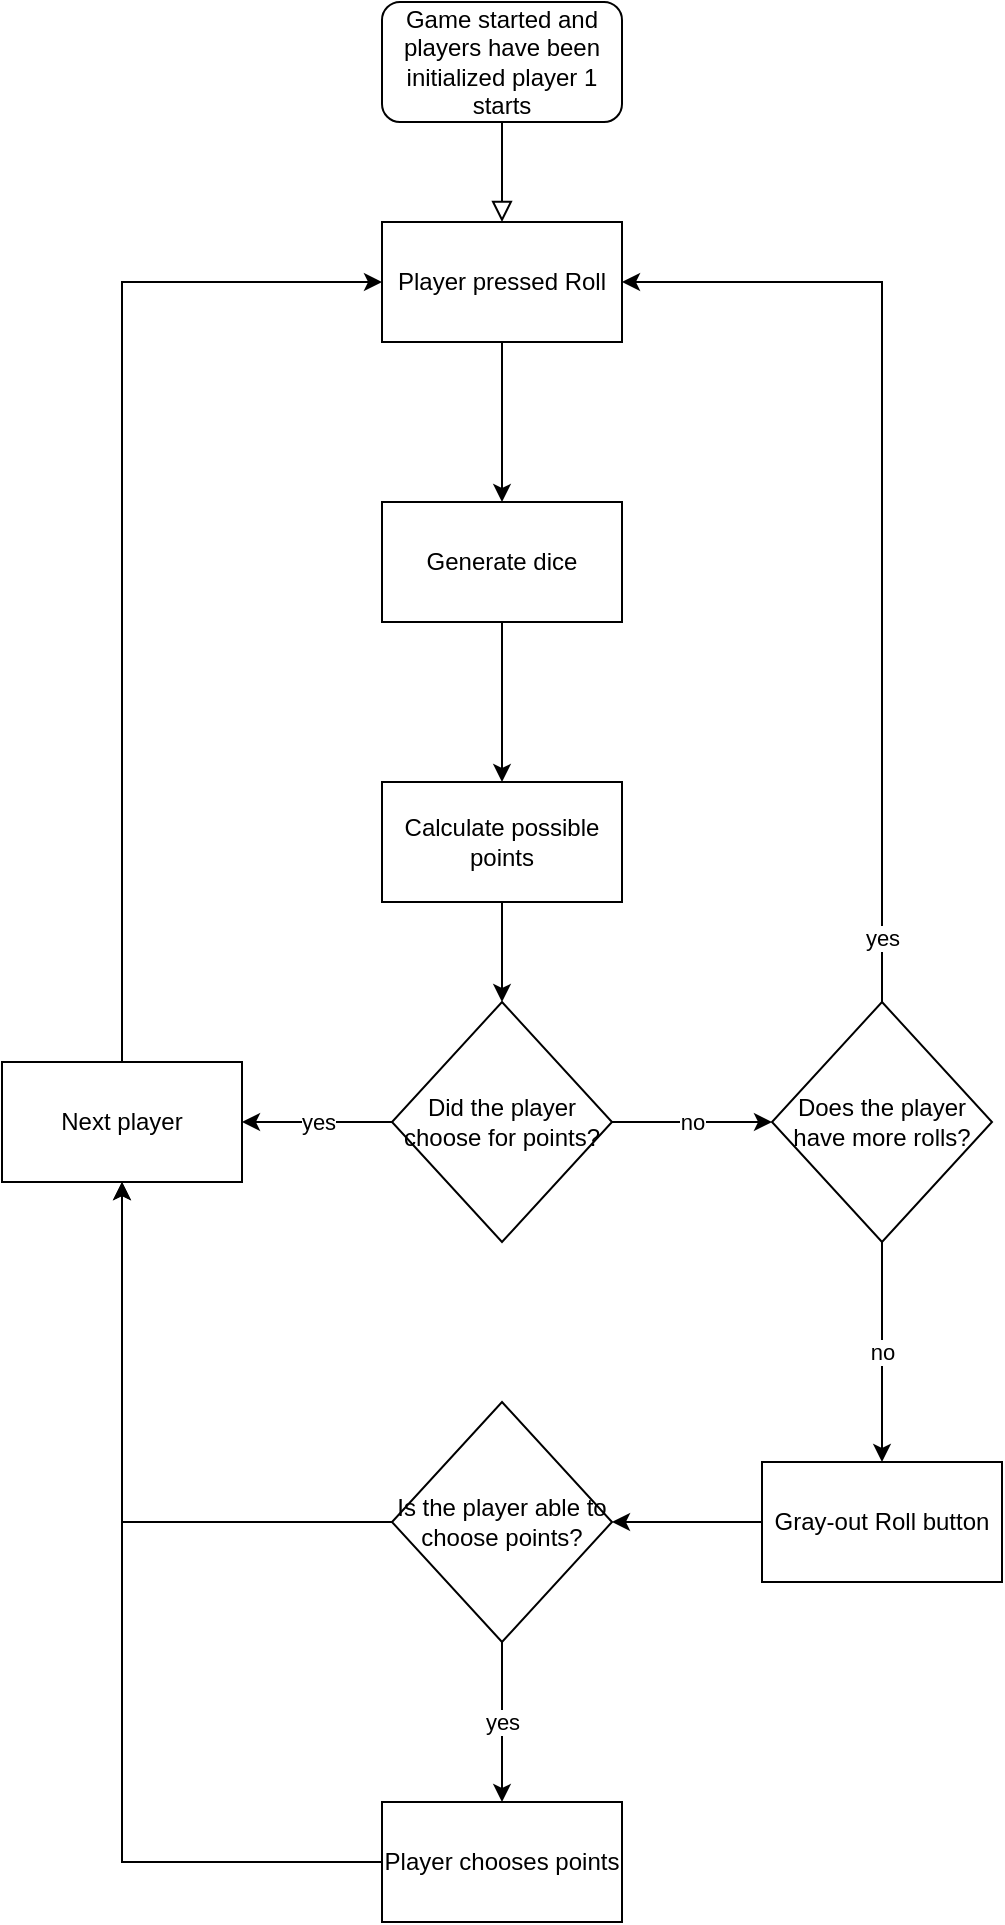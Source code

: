 <mxfile version="20.0.4" type="device"><diagram id="C5RBs43oDa-KdzZeNtuy" name="Page-1"><mxGraphModel dx="2857" dy="1123" grid="1" gridSize="10" guides="1" tooltips="1" connect="1" arrows="1" fold="1" page="1" pageScale="1" pageWidth="827" pageHeight="1169" math="0" shadow="0"><root><mxCell id="WIyWlLk6GJQsqaUBKTNV-0"/><mxCell id="WIyWlLk6GJQsqaUBKTNV-1" parent="WIyWlLk6GJQsqaUBKTNV-0"/><mxCell id="WIyWlLk6GJQsqaUBKTNV-2" value="" style="rounded=0;html=1;jettySize=auto;orthogonalLoop=1;fontSize=11;endArrow=block;endFill=0;endSize=8;strokeWidth=1;shadow=0;labelBackgroundColor=none;edgeStyle=orthogonalEdgeStyle;" parent="WIyWlLk6GJQsqaUBKTNV-1" source="WIyWlLk6GJQsqaUBKTNV-3" edge="1"><mxGeometry relative="1" as="geometry"><mxPoint x="220" y="170" as="targetPoint"/></mxGeometry></mxCell><mxCell id="WIyWlLk6GJQsqaUBKTNV-3" value="Game started and players have been initialized player 1 starts" style="rounded=1;whiteSpace=wrap;html=1;fontSize=12;glass=0;strokeWidth=1;shadow=0;" parent="WIyWlLk6GJQsqaUBKTNV-1" vertex="1"><mxGeometry x="160" y="60" width="120" height="60" as="geometry"/></mxCell><mxCell id="wFGha_uWK8iRYU_AFVjm-7" value="" style="edgeStyle=orthogonalEdgeStyle;rounded=0;orthogonalLoop=1;jettySize=auto;html=1;" edge="1" parent="WIyWlLk6GJQsqaUBKTNV-1" source="wFGha_uWK8iRYU_AFVjm-1" target="wFGha_uWK8iRYU_AFVjm-6"><mxGeometry relative="1" as="geometry"/></mxCell><mxCell id="wFGha_uWK8iRYU_AFVjm-1" value="Player pressed Roll" style="rounded=0;whiteSpace=wrap;html=1;" vertex="1" parent="WIyWlLk6GJQsqaUBKTNV-1"><mxGeometry x="160" y="170" width="120" height="60" as="geometry"/></mxCell><mxCell id="wFGha_uWK8iRYU_AFVjm-9" value="" style="edgeStyle=orthogonalEdgeStyle;rounded=0;orthogonalLoop=1;jettySize=auto;html=1;" edge="1" parent="WIyWlLk6GJQsqaUBKTNV-1" source="wFGha_uWK8iRYU_AFVjm-6" target="wFGha_uWK8iRYU_AFVjm-8"><mxGeometry relative="1" as="geometry"/></mxCell><mxCell id="wFGha_uWK8iRYU_AFVjm-6" value="Generate dice" style="rounded=0;whiteSpace=wrap;html=1;" vertex="1" parent="WIyWlLk6GJQsqaUBKTNV-1"><mxGeometry x="160" y="310" width="120" height="60" as="geometry"/></mxCell><mxCell id="wFGha_uWK8iRYU_AFVjm-11" value="" style="edgeStyle=orthogonalEdgeStyle;rounded=0;orthogonalLoop=1;jettySize=auto;html=1;" edge="1" parent="WIyWlLk6GJQsqaUBKTNV-1" source="wFGha_uWK8iRYU_AFVjm-8" target="wFGha_uWK8iRYU_AFVjm-10"><mxGeometry relative="1" as="geometry"/></mxCell><mxCell id="wFGha_uWK8iRYU_AFVjm-8" value="Calculate possible points" style="rounded=0;whiteSpace=wrap;html=1;" vertex="1" parent="WIyWlLk6GJQsqaUBKTNV-1"><mxGeometry x="160" y="450" width="120" height="60" as="geometry"/></mxCell><mxCell id="wFGha_uWK8iRYU_AFVjm-13" value="yes" style="edgeStyle=orthogonalEdgeStyle;rounded=0;orthogonalLoop=1;jettySize=auto;html=1;" edge="1" parent="WIyWlLk6GJQsqaUBKTNV-1" source="wFGha_uWK8iRYU_AFVjm-10" target="wFGha_uWK8iRYU_AFVjm-12"><mxGeometry relative="1" as="geometry"/></mxCell><mxCell id="wFGha_uWK8iRYU_AFVjm-16" value="no" style="edgeStyle=orthogonalEdgeStyle;rounded=0;orthogonalLoop=1;jettySize=auto;html=1;" edge="1" parent="WIyWlLk6GJQsqaUBKTNV-1" source="wFGha_uWK8iRYU_AFVjm-10" target="wFGha_uWK8iRYU_AFVjm-15"><mxGeometry relative="1" as="geometry"/></mxCell><mxCell id="wFGha_uWK8iRYU_AFVjm-10" value="Did the player choose for points?" style="rhombus;whiteSpace=wrap;html=1;rounded=0;" vertex="1" parent="WIyWlLk6GJQsqaUBKTNV-1"><mxGeometry x="165" y="560" width="110" height="120" as="geometry"/></mxCell><mxCell id="wFGha_uWK8iRYU_AFVjm-14" style="edgeStyle=orthogonalEdgeStyle;rounded=0;orthogonalLoop=1;jettySize=auto;html=1;exitX=0.5;exitY=0;exitDx=0;exitDy=0;entryX=0;entryY=0.5;entryDx=0;entryDy=0;" edge="1" parent="WIyWlLk6GJQsqaUBKTNV-1" source="wFGha_uWK8iRYU_AFVjm-12" target="wFGha_uWK8iRYU_AFVjm-1"><mxGeometry relative="1" as="geometry"/></mxCell><mxCell id="wFGha_uWK8iRYU_AFVjm-12" value="Next player" style="whiteSpace=wrap;html=1;rounded=0;" vertex="1" parent="WIyWlLk6GJQsqaUBKTNV-1"><mxGeometry x="-30" y="590" width="120" height="60" as="geometry"/></mxCell><mxCell id="wFGha_uWK8iRYU_AFVjm-19" style="edgeStyle=orthogonalEdgeStyle;rounded=0;orthogonalLoop=1;jettySize=auto;html=1;exitX=0.5;exitY=0;exitDx=0;exitDy=0;entryX=1;entryY=0.5;entryDx=0;entryDy=0;" edge="1" parent="WIyWlLk6GJQsqaUBKTNV-1" source="wFGha_uWK8iRYU_AFVjm-15" target="wFGha_uWK8iRYU_AFVjm-1"><mxGeometry relative="1" as="geometry"/></mxCell><mxCell id="wFGha_uWK8iRYU_AFVjm-20" value="yes" style="edgeLabel;html=1;align=center;verticalAlign=middle;resizable=0;points=[];" vertex="1" connectable="0" parent="wFGha_uWK8iRYU_AFVjm-19"><mxGeometry x="-0.869" relative="1" as="geometry"><mxPoint as="offset"/></mxGeometry></mxCell><mxCell id="wFGha_uWK8iRYU_AFVjm-22" value="no" style="edgeStyle=orthogonalEdgeStyle;rounded=0;orthogonalLoop=1;jettySize=auto;html=1;" edge="1" parent="WIyWlLk6GJQsqaUBKTNV-1" source="wFGha_uWK8iRYU_AFVjm-15" target="wFGha_uWK8iRYU_AFVjm-21"><mxGeometry relative="1" as="geometry"/></mxCell><mxCell id="wFGha_uWK8iRYU_AFVjm-15" value="Does the player have more rolls?" style="rhombus;whiteSpace=wrap;html=1;rounded=0;" vertex="1" parent="WIyWlLk6GJQsqaUBKTNV-1"><mxGeometry x="355" y="560" width="110" height="120" as="geometry"/></mxCell><mxCell id="wFGha_uWK8iRYU_AFVjm-29" style="edgeStyle=orthogonalEdgeStyle;rounded=0;orthogonalLoop=1;jettySize=auto;html=1;exitX=0;exitY=0.5;exitDx=0;exitDy=0;entryX=1;entryY=0.5;entryDx=0;entryDy=0;" edge="1" parent="WIyWlLk6GJQsqaUBKTNV-1" source="wFGha_uWK8iRYU_AFVjm-21" target="wFGha_uWK8iRYU_AFVjm-28"><mxGeometry relative="1" as="geometry"/></mxCell><mxCell id="wFGha_uWK8iRYU_AFVjm-21" value="Gray-out Roll button" style="whiteSpace=wrap;html=1;rounded=0;" vertex="1" parent="WIyWlLk6GJQsqaUBKTNV-1"><mxGeometry x="350" y="790" width="120" height="60" as="geometry"/></mxCell><mxCell id="wFGha_uWK8iRYU_AFVjm-32" value="yes" style="edgeStyle=orthogonalEdgeStyle;rounded=0;orthogonalLoop=1;jettySize=auto;html=1;" edge="1" parent="WIyWlLk6GJQsqaUBKTNV-1" source="wFGha_uWK8iRYU_AFVjm-28" target="wFGha_uWK8iRYU_AFVjm-31"><mxGeometry relative="1" as="geometry"/></mxCell><mxCell id="wFGha_uWK8iRYU_AFVjm-37" style="edgeStyle=orthogonalEdgeStyle;rounded=0;orthogonalLoop=1;jettySize=auto;html=1;entryX=0.5;entryY=1;entryDx=0;entryDy=0;" edge="1" parent="WIyWlLk6GJQsqaUBKTNV-1" source="wFGha_uWK8iRYU_AFVjm-28" target="wFGha_uWK8iRYU_AFVjm-12"><mxGeometry relative="1" as="geometry"/></mxCell><mxCell id="wFGha_uWK8iRYU_AFVjm-28" value="Is the player able to choose points?" style="rhombus;whiteSpace=wrap;html=1;rounded=0;" vertex="1" parent="WIyWlLk6GJQsqaUBKTNV-1"><mxGeometry x="165" y="760" width="110" height="120" as="geometry"/></mxCell><mxCell id="wFGha_uWK8iRYU_AFVjm-38" style="edgeStyle=orthogonalEdgeStyle;rounded=0;orthogonalLoop=1;jettySize=auto;html=1;exitX=0;exitY=0.5;exitDx=0;exitDy=0;entryX=0.5;entryY=1;entryDx=0;entryDy=0;" edge="1" parent="WIyWlLk6GJQsqaUBKTNV-1" source="wFGha_uWK8iRYU_AFVjm-31" target="wFGha_uWK8iRYU_AFVjm-12"><mxGeometry relative="1" as="geometry"/></mxCell><mxCell id="wFGha_uWK8iRYU_AFVjm-31" value="Player chooses points" style="whiteSpace=wrap;html=1;rounded=0;" vertex="1" parent="WIyWlLk6GJQsqaUBKTNV-1"><mxGeometry x="160" y="960" width="120" height="60" as="geometry"/></mxCell></root></mxGraphModel></diagram></mxfile>